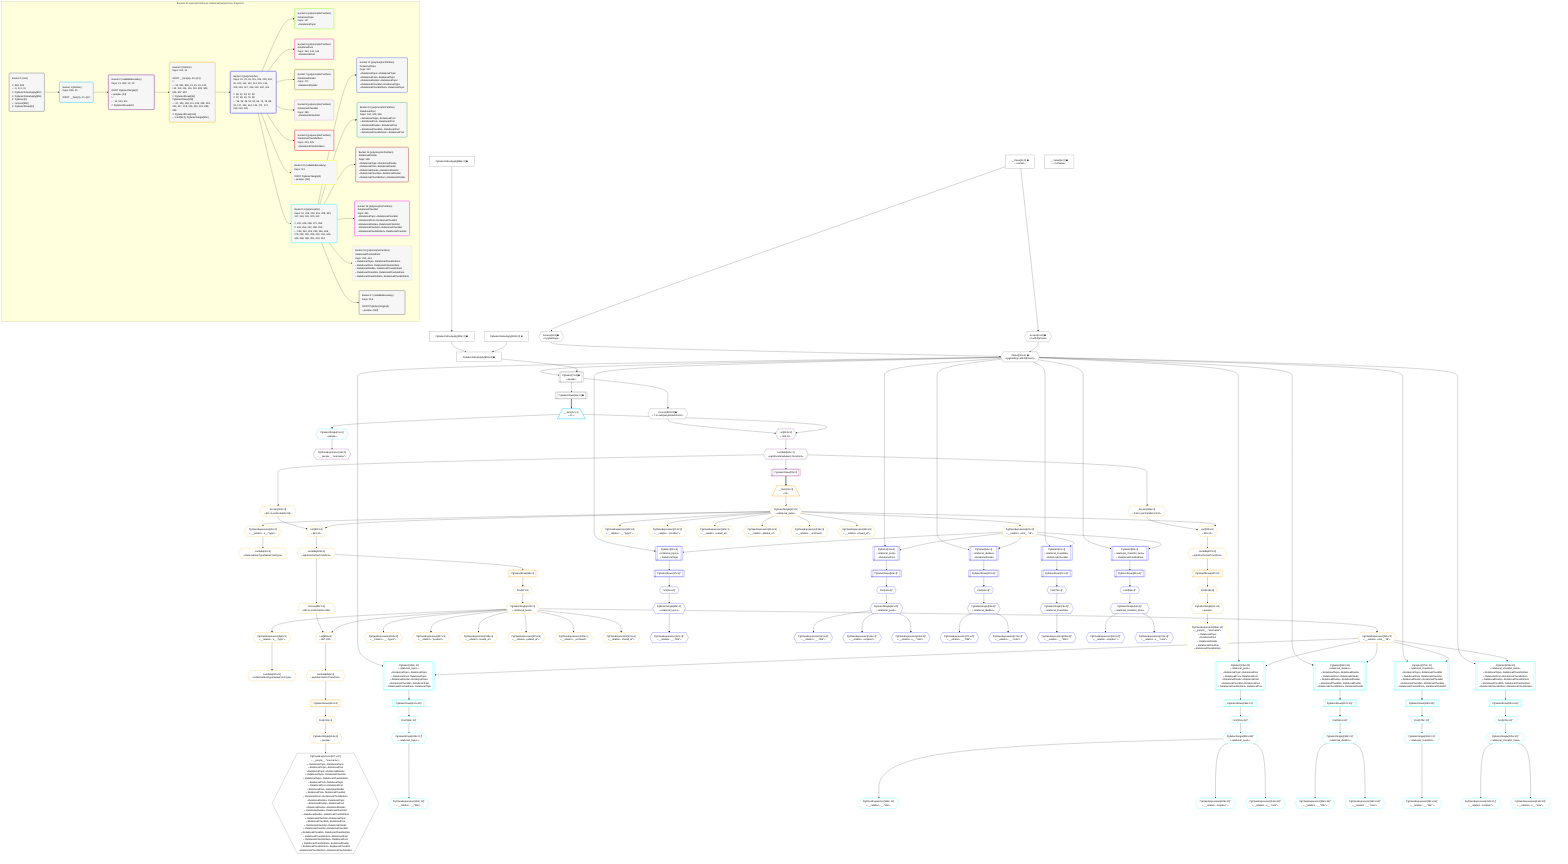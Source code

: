 %%{init: {'themeVariables': { 'fontSize': '12px'}}}%%
graph TD
    classDef path fill:#eee,stroke:#000,color:#000
    classDef plan fill:#fff,stroke-width:1px,color:#000
    classDef itemplan fill:#fff,stroke-width:2px,color:#000
    classDef unbatchedplan fill:#dff,stroke-width:1px,color:#000
    classDef sideeffectplan fill:#fcc,stroke-width:2px,color:#000
    classDef bucket fill:#f6f6f6,color:#000,stroke-width:2px,text-align:left

    subgraph "Buckets for queries/interfaces-relational/nested-more-fragments"
    Bucket0("Bucket 0 (root)<br /><br />1: 896, 904<br />ᐳ: 6, 8, 9, 10<br />2: PgSelectInlineApply[900]<br />3: PgSelectInlineApply[908]<br />4: PgSelect[7]<br />ᐳ: Access[909]<br />5: PgSelectRows[11]"):::bucket
    Bucket1("Bucket 1 (listItem)<br />Deps: 909, 10<br /><br />ROOT __Item{1}ᐸ11ᐳ[12]"):::bucket
    Bucket2("Bucket 2 (nullableBoundary)<br />Deps: 13, 909, 12, 10<br /><br />ROOT PgSelectSingle{1}ᐸpeopleᐳ[13]<br />1: <br />ᐳ: 14, 910, 911<br />2: PgSelectRows[20]"):::bucket
    Bucket3("Bucket 3 (listItem)<br />Deps: 911, 10<br /><br />ROOT __Item{3}ᐸ20ᐳ[21]<br />1: <br />ᐳ: 22, 901, 905, 23, 25, 26, 102, 112, 113, 114, 115, 116, 902, 903, 906, 907, 897<br />2: PgSelectRows[98], PgSelectRows[109]<br />ᐳ: 97, 100, 108, 111, 226, 228, 229, 303, 317, 318, 319, 320, 321, 898, 899<br />3: PgSelectRows[314]<br />ᐳ: First[313], PgSelectSingle[316]"):::bucket
    Bucket4("Bucket 4 (polymorphic)<br />Deps: 10, 23, 26, 111, 226, 229, 316, 25, 102, 112, 113, 114, 115, 116, 228, 303, 317, 318, 319, 320, 321<br /><br />1: 28, 41, 54, 67, 80<br />2: 37, 50, 63, 76, 89<br />ᐳ: 36, 39, 49, 52, 62, 65, 75, 78, 88, 91, 117, 143, 144, 145, 171, 172, 198, 224, 225"):::bucket
    Bucket5("Bucket 5 (polymorphicPartition)<br />RelationalTopic<br />Deps: 117<br />ᐳRelationalTopic"):::bucket
    Bucket6("Bucket 6 (polymorphicPartition)<br />RelationalPost<br />Deps: 143, 144, 145<br />ᐳRelationalPost"):::bucket
    Bucket7("Bucket 7 (polymorphicPartition)<br />RelationalDivider<br />Deps: 171<br />ᐳRelationalDivider"):::bucket
    Bucket8("Bucket 8 (polymorphicPartition)<br />RelationalChecklist<br />Deps: 198<br />ᐳRelationalChecklist"):::bucket
    Bucket9("Bucket 9 (polymorphicPartition)<br />RelationalChecklistItem<br />Deps: 224, 225<br />ᐳRelationalChecklistItem"):::bucket
    Bucket10("Bucket 10 (nullableBoundary)<br />Deps: 111<br /><br />ROOT PgSelectSingle{3}ᐸpeopleᐳ[111]"):::bucket
    Bucket11("Bucket 11 (polymorphic)<br />Deps: 10, 226, 229, 316, 228, 303, 317, 318, 319, 320, 321<br /><br />1: 232, 245, 258, 271, 284<br />2: 241, 254, 267, 280, 293<br />ᐳ: 240, 243, 253, 256, 266, 269, 279, 282, 292, 295, 322, 344, 345, 346, 368, 369, 391, 413, 414"):::bucket
    Bucket12("Bucket 12 (polymorphicPartition)<br />RelationalTopic<br />Deps: 322<br />ᐳRelationalTopicᐳRelationalTopic<br />ᐳRelationalPostᐳRelationalTopic<br />ᐳRelationalDividerᐳRelationalTopic<br />ᐳRelationalChecklistᐳRelationalTopic<br />ᐳRelationalChecklistItemᐳRelationalTopic"):::bucket
    Bucket13("Bucket 13 (polymorphicPartition)<br />RelationalPost<br />Deps: 344, 345, 346<br />ᐳRelationalTopicᐳRelationalPost<br />ᐳRelationalPostᐳRelationalPost<br />ᐳRelationalDividerᐳRelationalPost<br />ᐳRelationalChecklistᐳRelationalPost<br />ᐳRelationalChecklistItemᐳRelationalPost"):::bucket
    Bucket14("Bucket 14 (polymorphicPartition)<br />RelationalDivider<br />Deps: 368<br />ᐳRelationalTopicᐳRelationalDivider<br />ᐳRelationalPostᐳRelationalDivider<br />ᐳRelationalDividerᐳRelationalDivider<br />ᐳRelationalChecklistᐳRelationalDivider<br />ᐳRelationalChecklistItemᐳRelationalDivider"):::bucket
    Bucket15("Bucket 15 (polymorphicPartition)<br />RelationalChecklist<br />Deps: 391<br />ᐳRelationalTopicᐳRelationalChecklist<br />ᐳRelationalPostᐳRelationalChecklist<br />ᐳRelationalDividerᐳRelationalChecklist<br />ᐳRelationalChecklistᐳRelationalChecklist<br />ᐳRelationalChecklistItemᐳRelationalChecklist"):::bucket
    Bucket16("Bucket 16 (polymorphicPartition)<br />RelationalChecklistItem<br />Deps: 413, 414<br />ᐳRelationalTopicᐳRelationalChecklistItem<br />ᐳRelationalPostᐳRelationalChecklistItem<br />ᐳRelationalDividerᐳRelationalChecklistItem<br />ᐳRelationalChecklistᐳRelationalChecklistItem<br />ᐳRelationalChecklistItemᐳRelationalChecklistItem"):::bucket
    Bucket17("Bucket 17 (nullableBoundary)<br />Deps: 316<br /><br />ROOT PgSelectSingle{3}ᐸpeopleᐳ[316]"):::bucket
    end
    Bucket0 --> Bucket1
    Bucket1 --> Bucket2
    Bucket2 --> Bucket3
    Bucket3 --> Bucket4
    Bucket4 --> Bucket5 & Bucket6 & Bucket7 & Bucket8 & Bucket9 & Bucket10 & Bucket11
    Bucket11 --> Bucket12 & Bucket13 & Bucket14 & Bucket15 & Bucket16 & Bucket17

    %% plan dependencies
    PgSelectInlineApply908["PgSelectInlineApply[908∈0] ➊"]:::plan
    PgSelectInlineApply900["PgSelectInlineApply[900∈0] ➊"]:::plan
    PgSelectInlineApply904["PgSelectInlineApply[904∈0] ➊"]:::plan
    PgSelectInlineApply900 & PgSelectInlineApply904 --> PgSelectInlineApply908
    PgSelect7[["PgSelect[7∈0] ➊<br />ᐸpeopleᐳ"]]:::plan
    Object10{{"Object[10∈0] ➊<br />ᐸ{pgSettings,withPgClient}ᐳ"}}:::plan
    Object10 & PgSelectInlineApply908 --> PgSelect7
    Access8{{"Access[8∈0] ➊<br />ᐸ2.pgSettingsᐳ"}}:::plan
    Access9{{"Access[9∈0] ➊<br />ᐸ2.withPgClientᐳ"}}:::plan
    Access8 & Access9 --> Object10
    __Value2["__Value[2∈0] ➊<br />ᐸcontextᐳ"]:::plan
    __Value2 --> Access8
    __Value2 --> Access9
    PgSelectRows11[["PgSelectRows[11∈0] ➊"]]:::plan
    PgSelect7 --> PgSelectRows11
    PgSelectInlineApply896["PgSelectInlineApply[896∈0] ➊"]:::plan
    PgSelectInlineApply896 --> PgSelectInlineApply900
    Access909{{"Access[909∈0] ➊<br />ᐸ7.m.subqueryDetailsFor16ᐳ"}}:::plan
    PgSelect7 --> Access909
    __Value4["__Value[4∈0] ➊<br />ᐸrootValueᐳ"]:::plan
    __Item12[/"__Item[12∈1]<br />ᐸ11ᐳ"\]:::itemplan
    PgSelectRows11 ==> __Item12
    PgSelectSingle13{{"PgSelectSingle[13∈1]<br />ᐸpeopleᐳ"}}:::plan
    __Item12 --> PgSelectSingle13
    List910{{"List[910∈2]<br />ᐸ909,12ᐳ"}}:::plan
    Access909 & __Item12 --> List910
    PgClassExpression14{{"PgClassExpression[14∈2]<br />ᐸ__people__.”username”ᐳ"}}:::plan
    PgSelectSingle13 --> PgClassExpression14
    PgSelectRows20[["PgSelectRows[20∈2]"]]:::plan
    Lambda911{{"Lambda[911∈2]<br />ᐸpgInlineViaSubqueryTransformᐳ"}}:::plan
    Lambda911 --> PgSelectRows20
    List910 --> Lambda911
    List898{{"List[898∈3]<br />ᐸ897,100ᐳ"}}:::plan
    Access897{{"Access[897∈3]<br />ᐸ903.m.joinDetailsFor305ᐳ"}}:::plan
    PgSelectSingle100{{"PgSelectSingle[100∈3]<br />ᐸrelational_itemsᐳ"}}:::plan
    Access897 & PgSelectSingle100 --> List898
    List902{{"List[902∈3]<br />ᐸ901,22ᐳ"}}:::plan
    Access901{{"Access[901∈3]<br />ᐸ911.m.joinDetailsFor93ᐳ"}}:::plan
    PgSelectSingle22{{"PgSelectSingle[22∈3]<br />ᐸrelational_itemsᐳ"}}:::plan
    Access901 & PgSelectSingle22 --> List902
    List906{{"List[906∈3]<br />ᐸ905,22ᐳ"}}:::plan
    Access905{{"Access[905∈3]<br />ᐸ911.m.joinDetailsFor104ᐳ"}}:::plan
    Access905 & PgSelectSingle22 --> List906
    __Item21[/"__Item[21∈3]<br />ᐸ20ᐳ"\]:::itemplan
    PgSelectRows20 ==> __Item21
    __Item21 --> PgSelectSingle22
    PgClassExpression23{{"PgClassExpression[23∈3]<br />ᐸ__relation...ems__.”id”ᐳ"}}:::plan
    PgSelectSingle22 --> PgClassExpression23
    PgClassExpression25{{"PgClassExpression[25∈3]<br />ᐸ__relation...s__.”type”ᐳ"}}:::plan
    PgSelectSingle22 --> PgClassExpression25
    Lambda26{{"Lambda[26∈3]<br />ᐸrelationalItemTypeNameFromTypeᐳ"}}:::plan
    PgClassExpression25 --> Lambda26
    First97{{"First[97∈3]"}}:::plan
    PgSelectRows98[["PgSelectRows[98∈3]"]]:::plan
    PgSelectRows98 --> First97
    Lambda903{{"Lambda[903∈3]<br />ᐸpgInlineViaJoinTransformᐳ"}}:::plan
    Lambda903 --> PgSelectRows98
    First97 --> PgSelectSingle100
    PgClassExpression102{{"PgClassExpression[102∈3]<br />ᐸ__relation...__.”type2”ᐳ"}}:::plan
    PgSelectSingle22 --> PgClassExpression102
    First108{{"First[108∈3]"}}:::plan
    PgSelectRows109[["PgSelectRows[109∈3]"]]:::plan
    PgSelectRows109 --> First108
    Lambda907{{"Lambda[907∈3]<br />ᐸpgInlineViaJoinTransformᐳ"}}:::plan
    Lambda907 --> PgSelectRows109
    PgSelectSingle111{{"PgSelectSingle[111∈3]<br />ᐸpeopleᐳ"}}:::plan
    First108 --> PgSelectSingle111
    PgClassExpression112{{"PgClassExpression[112∈3]<br />ᐸ__relation...”position”ᐳ"}}:::plan
    PgSelectSingle22 --> PgClassExpression112
    PgClassExpression113{{"PgClassExpression[113∈3]<br />ᐸ__relation...reated_at”ᐳ"}}:::plan
    PgSelectSingle22 --> PgClassExpression113
    PgClassExpression114{{"PgClassExpression[114∈3]<br />ᐸ__relation...pdated_at”ᐳ"}}:::plan
    PgSelectSingle22 --> PgClassExpression114
    PgClassExpression115{{"PgClassExpression[115∈3]<br />ᐸ__relation..._archived”ᐳ"}}:::plan
    PgSelectSingle22 --> PgClassExpression115
    PgClassExpression116{{"PgClassExpression[116∈3]<br />ᐸ__relation...chived_at”ᐳ"}}:::plan
    PgSelectSingle22 --> PgClassExpression116
    PgClassExpression226{{"PgClassExpression[226∈3]<br />ᐸ__relation...ems__.”id”ᐳ"}}:::plan
    PgSelectSingle100 --> PgClassExpression226
    PgClassExpression228{{"PgClassExpression[228∈3]<br />ᐸ__relation...s__.”type”ᐳ"}}:::plan
    PgSelectSingle100 --> PgClassExpression228
    Lambda229{{"Lambda[229∈3]<br />ᐸrelationalItemTypeNameFromTypeᐳ"}}:::plan
    PgClassExpression228 --> Lambda229
    PgClassExpression303{{"PgClassExpression[303∈3]<br />ᐸ__relation...__.”type2”ᐳ"}}:::plan
    PgSelectSingle100 --> PgClassExpression303
    First313{{"First[313∈3]"}}:::plan
    PgSelectRows314[["PgSelectRows[314∈3]"]]:::plan
    PgSelectRows314 --> First313
    Lambda899{{"Lambda[899∈3]<br />ᐸpgInlineViaJoinTransformᐳ"}}:::plan
    Lambda899 --> PgSelectRows314
    PgSelectSingle316{{"PgSelectSingle[316∈3]<br />ᐸpeopleᐳ"}}:::plan
    First313 --> PgSelectSingle316
    PgClassExpression317{{"PgClassExpression[317∈3]<br />ᐸ__relation...”position”ᐳ"}}:::plan
    PgSelectSingle100 --> PgClassExpression317
    PgClassExpression318{{"PgClassExpression[318∈3]<br />ᐸ__relation...reated_at”ᐳ"}}:::plan
    PgSelectSingle100 --> PgClassExpression318
    PgClassExpression319{{"PgClassExpression[319∈3]<br />ᐸ__relation...pdated_at”ᐳ"}}:::plan
    PgSelectSingle100 --> PgClassExpression319
    PgClassExpression320{{"PgClassExpression[320∈3]<br />ᐸ__relation..._archived”ᐳ"}}:::plan
    PgSelectSingle100 --> PgClassExpression320
    PgClassExpression321{{"PgClassExpression[321∈3]<br />ᐸ__relation...chived_at”ᐳ"}}:::plan
    PgSelectSingle100 --> PgClassExpression321
    Lambda903 --> Access897
    List898 --> Lambda899
    Lambda911 --> Access901
    List902 --> Lambda903
    Lambda911 --> Access905
    List906 --> Lambda907
    PgSelect28[["PgSelect[28∈4]<br />ᐸrelational_topicsᐳ<br />ᐳRelationalTopic"]]:::plan
    Object10 & PgClassExpression23 --> PgSelect28
    PgSelect41[["PgSelect[41∈4]<br />ᐸrelational_postsᐳ<br />ᐳRelationalPost"]]:::plan
    Object10 & PgClassExpression23 --> PgSelect41
    PgSelect54[["PgSelect[54∈4]<br />ᐸrelational_dividersᐳ<br />ᐳRelationalDivider"]]:::plan
    Object10 & PgClassExpression23 --> PgSelect54
    PgSelect67[["PgSelect[67∈4]<br />ᐸrelational_checklistsᐳ<br />ᐳRelationalChecklist"]]:::plan
    Object10 & PgClassExpression23 --> PgSelect67
    PgSelect80[["PgSelect[80∈4]<br />ᐸrelational_checklist_itemsᐳ<br />ᐳRelationalChecklistItem"]]:::plan
    Object10 & PgClassExpression23 --> PgSelect80
    First36{{"First[36∈4]^"}}:::plan
    PgSelectRows37[["PgSelectRows[37∈4]^"]]:::plan
    PgSelectRows37 --> First36
    PgSelect28 --> PgSelectRows37
    PgSelectSingle39{{"PgSelectSingle[39∈4]^<br />ᐸrelational_topicsᐳ"}}:::plan
    First36 --> PgSelectSingle39
    First49{{"First[49∈4]^"}}:::plan
    PgSelectRows50[["PgSelectRows[50∈4]^"]]:::plan
    PgSelectRows50 --> First49
    PgSelect41 --> PgSelectRows50
    PgSelectSingle52{{"PgSelectSingle[52∈4]^<br />ᐸrelational_postsᐳ"}}:::plan
    First49 --> PgSelectSingle52
    First62{{"First[62∈4]^"}}:::plan
    PgSelectRows63[["PgSelectRows[63∈4]^"]]:::plan
    PgSelectRows63 --> First62
    PgSelect54 --> PgSelectRows63
    PgSelectSingle65{{"PgSelectSingle[65∈4]^<br />ᐸrelational_dividersᐳ"}}:::plan
    First62 --> PgSelectSingle65
    First75{{"First[75∈4]^"}}:::plan
    PgSelectRows76[["PgSelectRows[76∈4]^"]]:::plan
    PgSelectRows76 --> First75
    PgSelect67 --> PgSelectRows76
    PgSelectSingle78{{"PgSelectSingle[78∈4]^<br />ᐸrelational_checklistsᐳ"}}:::plan
    First75 --> PgSelectSingle78
    First88{{"First[88∈4]^"}}:::plan
    PgSelectRows89[["PgSelectRows[89∈4]^"]]:::plan
    PgSelectRows89 --> First88
    PgSelect80 --> PgSelectRows89
    PgSelectSingle91{{"PgSelectSingle[91∈4]^<br />ᐸrelational_checklist_itemsᐳ"}}:::plan
    First88 --> PgSelectSingle91
    PgClassExpression117{{"PgClassExpression[117∈4]^<br />ᐸ__relation...__.”title”ᐳ"}}:::plan
    PgSelectSingle39 --> PgClassExpression117
    PgClassExpression143{{"PgClassExpression[143∈4]^<br />ᐸ__relation...__.”title”ᐳ"}}:::plan
    PgSelectSingle52 --> PgClassExpression143
    PgClassExpression144{{"PgClassExpression[144∈4]^<br />ᐸ__relation...scription”ᐳ"}}:::plan
    PgSelectSingle52 --> PgClassExpression144
    PgClassExpression145{{"PgClassExpression[145∈4]^<br />ᐸ__relation...s__.”note”ᐳ"}}:::plan
    PgSelectSingle52 --> PgClassExpression145
    PgClassExpression171{{"PgClassExpression[171∈4]^<br />ᐸ__relation...__.”title”ᐳ"}}:::plan
    PgSelectSingle65 --> PgClassExpression171
    PgClassExpression172{{"PgClassExpression[172∈4]^<br />ᐸ__relation...__.”color”ᐳ"}}:::plan
    PgSelectSingle65 --> PgClassExpression172
    PgClassExpression198{{"PgClassExpression[198∈4]^<br />ᐸ__relation...__.”title”ᐳ"}}:::plan
    PgSelectSingle78 --> PgClassExpression198
    PgClassExpression224{{"PgClassExpression[224∈4]^<br />ᐸ__relation...scription”ᐳ"}}:::plan
    PgSelectSingle91 --> PgClassExpression224
    PgClassExpression225{{"PgClassExpression[225∈4]^<br />ᐸ__relation...s__.”note”ᐳ"}}:::plan
    PgSelectSingle91 --> PgClassExpression225
    PgClassExpression296{{"PgClassExpression[296∈10]<br />ᐸ__people__.”username”ᐳ<br />ᐳRelationalTopic<br />ᐳRelationalPost<br />ᐳRelationalDivider<br />ᐳRelationalChecklist<br />ᐳRelationalChecklistItem"}}:::plan
    PgSelectSingle111 --> PgClassExpression296
    PgSelect232[["PgSelect[232∈11]<br />ᐸrelational_topicsᐳ<br />ᐳRelationalTopicᐳRelationalTopic<br />ᐳRelationalPostᐳRelationalTopic<br />ᐳRelationalDividerᐳRelationalTopic<br />ᐳRelationalChecklistᐳRelationalTopic<br />ᐳRelationalChecklistItemᐳRelationalTopic"]]:::plan
    Object10 & PgClassExpression226 --> PgSelect232
    PgSelect245[["PgSelect[245∈11]<br />ᐸrelational_postsᐳ<br />ᐳRelationalTopicᐳRelationalPost<br />ᐳRelationalPostᐳRelationalPost<br />ᐳRelationalDividerᐳRelationalPost<br />ᐳRelationalChecklistᐳRelationalPost<br />ᐳRelationalChecklistItemᐳRelationalPost"]]:::plan
    Object10 & PgClassExpression226 --> PgSelect245
    PgSelect258[["PgSelect[258∈11]<br />ᐸrelational_dividersᐳ<br />ᐳRelationalTopicᐳRelationalDivider<br />ᐳRelationalPostᐳRelationalDivider<br />ᐳRelationalDividerᐳRelationalDivider<br />ᐳRelationalChecklistᐳRelationalDivider<br />ᐳRelationalChecklistItemᐳRelationalDivider"]]:::plan
    Object10 & PgClassExpression226 --> PgSelect258
    PgSelect271[["PgSelect[271∈11]<br />ᐸrelational_checklistsᐳ<br />ᐳRelationalTopicᐳRelationalChecklist<br />ᐳRelationalPostᐳRelationalChecklist<br />ᐳRelationalDividerᐳRelationalChecklist<br />ᐳRelationalChecklistᐳRelationalChecklist<br />ᐳRelationalChecklistItemᐳRelationalChecklist"]]:::plan
    Object10 & PgClassExpression226 --> PgSelect271
    PgSelect284[["PgSelect[284∈11]<br />ᐸrelational_checklist_itemsᐳ<br />ᐳRelationalTopicᐳRelationalChecklistItem<br />ᐳRelationalPostᐳRelationalChecklistItem<br />ᐳRelationalDividerᐳRelationalChecklistItem<br />ᐳRelationalChecklistᐳRelationalChecklistItem<br />ᐳRelationalChecklistItemᐳRelationalChecklistItem"]]:::plan
    Object10 & PgClassExpression226 --> PgSelect284
    First240{{"First[240∈11]^"}}:::plan
    PgSelectRows241[["PgSelectRows[241∈11]^"]]:::plan
    PgSelectRows241 --> First240
    PgSelect232 --> PgSelectRows241
    PgSelectSingle243{{"PgSelectSingle[243∈11]^<br />ᐸrelational_topicsᐳ"}}:::plan
    First240 --> PgSelectSingle243
    First253{{"First[253∈11]^"}}:::plan
    PgSelectRows254[["PgSelectRows[254∈11]^"]]:::plan
    PgSelectRows254 --> First253
    PgSelect245 --> PgSelectRows254
    PgSelectSingle256{{"PgSelectSingle[256∈11]^<br />ᐸrelational_postsᐳ"}}:::plan
    First253 --> PgSelectSingle256
    First266{{"First[266∈11]^"}}:::plan
    PgSelectRows267[["PgSelectRows[267∈11]^"]]:::plan
    PgSelectRows267 --> First266
    PgSelect258 --> PgSelectRows267
    PgSelectSingle269{{"PgSelectSingle[269∈11]^<br />ᐸrelational_dividersᐳ"}}:::plan
    First266 --> PgSelectSingle269
    First279{{"First[279∈11]^"}}:::plan
    PgSelectRows280[["PgSelectRows[280∈11]^"]]:::plan
    PgSelectRows280 --> First279
    PgSelect271 --> PgSelectRows280
    PgSelectSingle282{{"PgSelectSingle[282∈11]^<br />ᐸrelational_checklistsᐳ"}}:::plan
    First279 --> PgSelectSingle282
    First292{{"First[292∈11]^"}}:::plan
    PgSelectRows293[["PgSelectRows[293∈11]^"]]:::plan
    PgSelectRows293 --> First292
    PgSelect284 --> PgSelectRows293
    PgSelectSingle295{{"PgSelectSingle[295∈11]^<br />ᐸrelational_checklist_itemsᐳ"}}:::plan
    First292 --> PgSelectSingle295
    PgClassExpression322{{"PgClassExpression[322∈11]^<br />ᐸ__relation...__.”title”ᐳ"}}:::plan
    PgSelectSingle243 --> PgClassExpression322
    PgClassExpression344{{"PgClassExpression[344∈11]^<br />ᐸ__relation...__.”title”ᐳ"}}:::plan
    PgSelectSingle256 --> PgClassExpression344
    PgClassExpression345{{"PgClassExpression[345∈11]^<br />ᐸ__relation...scription”ᐳ"}}:::plan
    PgSelectSingle256 --> PgClassExpression345
    PgClassExpression346{{"PgClassExpression[346∈11]^<br />ᐸ__relation...s__.”note”ᐳ"}}:::plan
    PgSelectSingle256 --> PgClassExpression346
    PgClassExpression368{{"PgClassExpression[368∈11]^<br />ᐸ__relation...__.”title”ᐳ"}}:::plan
    PgSelectSingle269 --> PgClassExpression368
    PgClassExpression369{{"PgClassExpression[369∈11]^<br />ᐸ__relation...__.”color”ᐳ"}}:::plan
    PgSelectSingle269 --> PgClassExpression369
    PgClassExpression391{{"PgClassExpression[391∈11]^<br />ᐸ__relation...__.”title”ᐳ"}}:::plan
    PgSelectSingle282 --> PgClassExpression391
    PgClassExpression413{{"PgClassExpression[413∈11]^<br />ᐸ__relation...scription”ᐳ"}}:::plan
    PgSelectSingle295 --> PgClassExpression413
    PgClassExpression414{{"PgClassExpression[414∈11]^<br />ᐸ__relation...s__.”note”ᐳ"}}:::plan
    PgSelectSingle295 --> PgClassExpression414
    PgClassExpression871{{"PgClassExpression[871∈17]<br />ᐸ__people__.”username”ᐳ<br />ᐳRelationalTopicᐳRelationalTopic<br />ᐳRelationalTopicᐳRelationalPost<br />ᐳRelationalTopicᐳRelationalDivider<br />ᐳRelationalTopicᐳRelationalChecklist<br />ᐳRelationalTopicᐳRelationalChecklistItem<br />ᐳRelationalPostᐳRelationalTopic<br />ᐳRelationalPostᐳRelationalPost<br />ᐳRelationalPostᐳRelationalDivider<br />ᐳRelationalPostᐳRelationalChecklist<br />ᐳRelationalPostᐳRelationalChecklistItem<br />ᐳRelationalDividerᐳRelationalTopic<br />ᐳRelationalDividerᐳRelationalPost<br />ᐳRelationalDividerᐳRelationalDivider<br />ᐳRelationalDividerᐳRelationalChecklist<br />ᐳRelationalDividerᐳRelationalChecklistItem<br />ᐳRelationalChecklistᐳRelationalTopic<br />ᐳRelationalChecklistᐳRelationalPost<br />ᐳRelationalChecklistᐳRelationalDivider<br />ᐳRelationalChecklistᐳRelationalChecklist<br />ᐳRelationalChecklistᐳRelationalChecklistItem<br />ᐳRelationalChecklistItemᐳRelationalTopic<br />ᐳRelationalChecklistItemᐳRelationalPost<br />ᐳRelationalChecklistItemᐳRelationalDivider<br />ᐳRelationalChecklistItemᐳRelationalChecklist<br />ᐳRelationalChecklistItemᐳRelationalChecklistItem"}}:::plan
    PgSelectSingle316 --> PgClassExpression871

    %% define steps
    classDef bucket0 stroke:#696969
    class Bucket0,__Value2,__Value4,PgSelect7,Access8,Access9,Object10,PgSelectRows11,PgSelectInlineApply896,PgSelectInlineApply900,PgSelectInlineApply904,PgSelectInlineApply908,Access909 bucket0
    classDef bucket1 stroke:#00bfff
    class Bucket1,__Item12,PgSelectSingle13 bucket1
    classDef bucket2 stroke:#7f007f
    class Bucket2,PgClassExpression14,PgSelectRows20,List910,Lambda911 bucket2
    classDef bucket3 stroke:#ffa500
    class Bucket3,__Item21,PgSelectSingle22,PgClassExpression23,PgClassExpression25,Lambda26,First97,PgSelectRows98,PgSelectSingle100,PgClassExpression102,First108,PgSelectRows109,PgSelectSingle111,PgClassExpression112,PgClassExpression113,PgClassExpression114,PgClassExpression115,PgClassExpression116,PgClassExpression226,PgClassExpression228,Lambda229,PgClassExpression303,First313,PgSelectRows314,PgSelectSingle316,PgClassExpression317,PgClassExpression318,PgClassExpression319,PgClassExpression320,PgClassExpression321,Access897,List898,Lambda899,Access901,List902,Lambda903,Access905,List906,Lambda907 bucket3
    classDef bucket4 stroke:#0000ff
    class Bucket4,PgSelect28,First36,PgSelectRows37,PgSelectSingle39,PgSelect41,First49,PgSelectRows50,PgSelectSingle52,PgSelect54,First62,PgSelectRows63,PgSelectSingle65,PgSelect67,First75,PgSelectRows76,PgSelectSingle78,PgSelect80,First88,PgSelectRows89,PgSelectSingle91,PgClassExpression117,PgClassExpression143,PgClassExpression144,PgClassExpression145,PgClassExpression171,PgClassExpression172,PgClassExpression198,PgClassExpression224,PgClassExpression225 bucket4
    classDef bucket5 stroke:#7fff00
    class Bucket5 bucket5
    classDef bucket6 stroke:#ff1493
    class Bucket6 bucket6
    classDef bucket7 stroke:#808000
    class Bucket7 bucket7
    classDef bucket8 stroke:#dda0dd
    class Bucket8 bucket8
    classDef bucket9 stroke:#ff0000
    class Bucket9 bucket9
    classDef bucket10 stroke:#ffff00
    class Bucket10,PgClassExpression296 bucket10
    classDef bucket11 stroke:#00ffff
    class Bucket11,PgSelect232,First240,PgSelectRows241,PgSelectSingle243,PgSelect245,First253,PgSelectRows254,PgSelectSingle256,PgSelect258,First266,PgSelectRows267,PgSelectSingle269,PgSelect271,First279,PgSelectRows280,PgSelectSingle282,PgSelect284,First292,PgSelectRows293,PgSelectSingle295,PgClassExpression322,PgClassExpression344,PgClassExpression345,PgClassExpression346,PgClassExpression368,PgClassExpression369,PgClassExpression391,PgClassExpression413,PgClassExpression414 bucket11
    classDef bucket12 stroke:#4169e1
    class Bucket12 bucket12
    classDef bucket13 stroke:#3cb371
    class Bucket13 bucket13
    classDef bucket14 stroke:#a52a2a
    class Bucket14 bucket14
    classDef bucket15 stroke:#ff00ff
    class Bucket15 bucket15
    classDef bucket16 stroke:#f5deb3
    class Bucket16 bucket16
    classDef bucket17 stroke:#696969
    class Bucket17,PgClassExpression871 bucket17